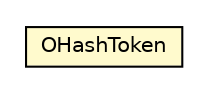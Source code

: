 #!/usr/local/bin/dot
#
# Class diagram 
# Generated by UMLGraph version R5_6-24-gf6e263 (http://www.umlgraph.org/)
#

digraph G {
	edge [fontname="Helvetica",fontsize=10,labelfontname="Helvetica",labelfontsize=10];
	node [fontname="Helvetica",fontsize=10,shape=plaintext];
	nodesep=0.25;
	ranksep=0.5;
	// com.orientechnologies.orient.server.OHashToken
	c3606662 [label=<<table title="com.orientechnologies.orient.server.OHashToken" border="0" cellborder="1" cellspacing="0" cellpadding="2" port="p" bgcolor="lemonChiffon" href="./OHashToken.html">
		<tr><td><table border="0" cellspacing="0" cellpadding="1">
<tr><td align="center" balign="center"> OHashToken </td></tr>
		</table></td></tr>
		</table>>, URL="./OHashToken.html", fontname="Helvetica", fontcolor="black", fontsize=10.0];
}

